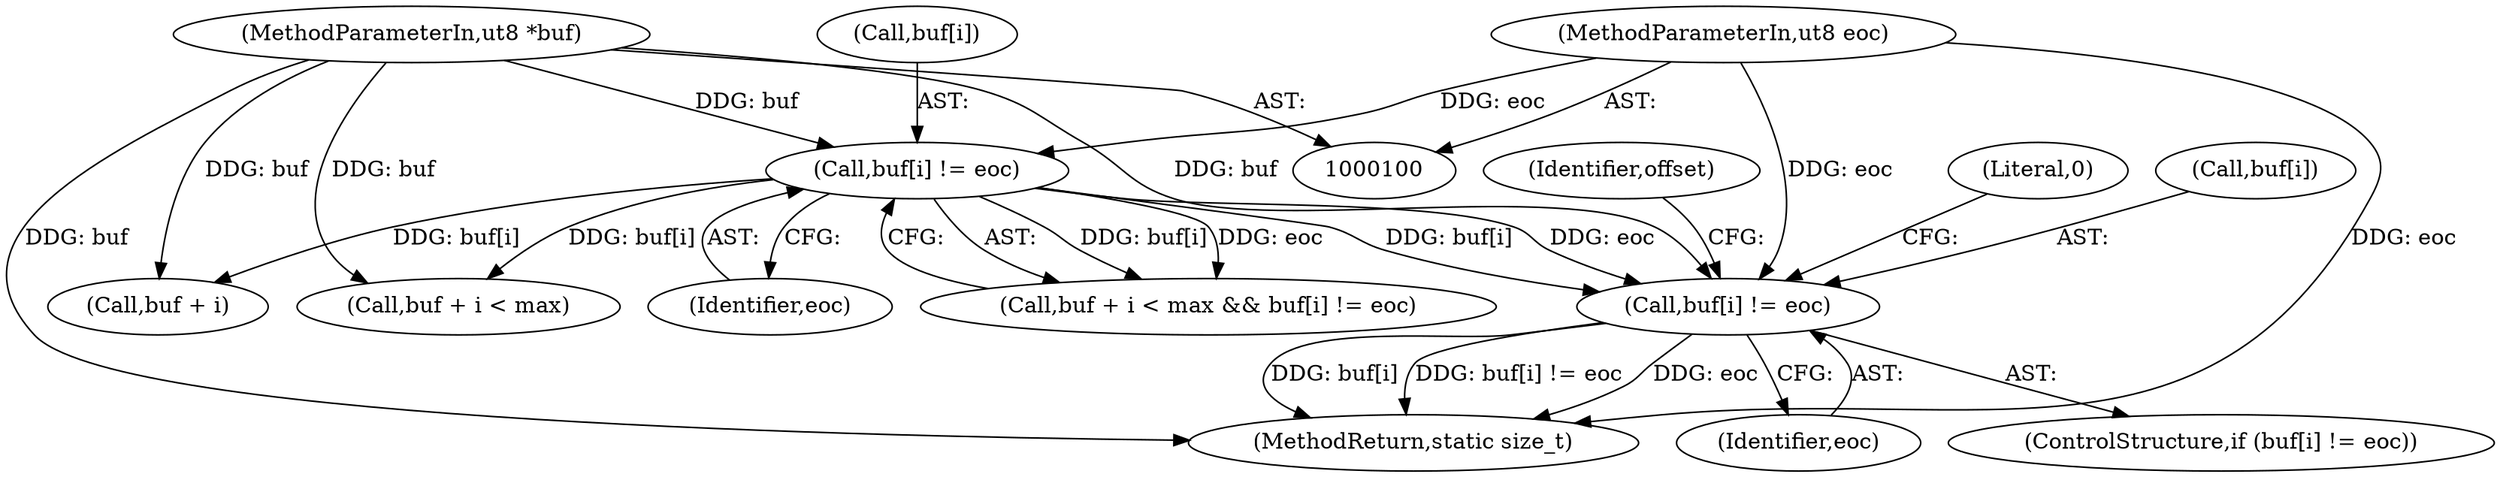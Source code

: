 digraph "0_radare2_d2632f6483a3ceb5d8e0a5fb11142c51c43978b4@array" {
"1000128" [label="(Call,buf[i] != eoc)"];
"1000118" [label="(Call,buf[i] != eoc)"];
"1000101" [label="(MethodParameterIn,ut8 *buf)"];
"1000103" [label="(MethodParameterIn,ut8 eoc)"];
"1000127" [label="(ControlStructure,if (buf[i] != eoc))"];
"1000135" [label="(Literal,0)"];
"1000129" [label="(Call,buf[i])"];
"1000114" [label="(Call,buf + i)"];
"1000101" [label="(MethodParameterIn,ut8 *buf)"];
"1000149" [label="(MethodReturn,static size_t)"];
"1000113" [label="(Call,buf + i < max)"];
"1000122" [label="(Identifier,eoc)"];
"1000119" [label="(Call,buf[i])"];
"1000128" [label="(Call,buf[i] != eoc)"];
"1000103" [label="(MethodParameterIn,ut8 eoc)"];
"1000132" [label="(Identifier,eoc)"];
"1000118" [label="(Call,buf[i] != eoc)"];
"1000112" [label="(Call,buf + i < max && buf[i] != eoc)"];
"1000137" [label="(Identifier,offset)"];
"1000128" -> "1000127"  [label="AST: "];
"1000128" -> "1000132"  [label="CFG: "];
"1000129" -> "1000128"  [label="AST: "];
"1000132" -> "1000128"  [label="AST: "];
"1000135" -> "1000128"  [label="CFG: "];
"1000137" -> "1000128"  [label="CFG: "];
"1000128" -> "1000149"  [label="DDG: buf[i] != eoc"];
"1000128" -> "1000149"  [label="DDG: eoc"];
"1000128" -> "1000149"  [label="DDG: buf[i]"];
"1000118" -> "1000128"  [label="DDG: buf[i]"];
"1000118" -> "1000128"  [label="DDG: eoc"];
"1000101" -> "1000128"  [label="DDG: buf"];
"1000103" -> "1000128"  [label="DDG: eoc"];
"1000118" -> "1000112"  [label="AST: "];
"1000118" -> "1000122"  [label="CFG: "];
"1000119" -> "1000118"  [label="AST: "];
"1000122" -> "1000118"  [label="AST: "];
"1000112" -> "1000118"  [label="CFG: "];
"1000118" -> "1000113"  [label="DDG: buf[i]"];
"1000118" -> "1000114"  [label="DDG: buf[i]"];
"1000118" -> "1000112"  [label="DDG: buf[i]"];
"1000118" -> "1000112"  [label="DDG: eoc"];
"1000101" -> "1000118"  [label="DDG: buf"];
"1000103" -> "1000118"  [label="DDG: eoc"];
"1000101" -> "1000100"  [label="AST: "];
"1000101" -> "1000149"  [label="DDG: buf"];
"1000101" -> "1000113"  [label="DDG: buf"];
"1000101" -> "1000114"  [label="DDG: buf"];
"1000103" -> "1000100"  [label="AST: "];
"1000103" -> "1000149"  [label="DDG: eoc"];
}
